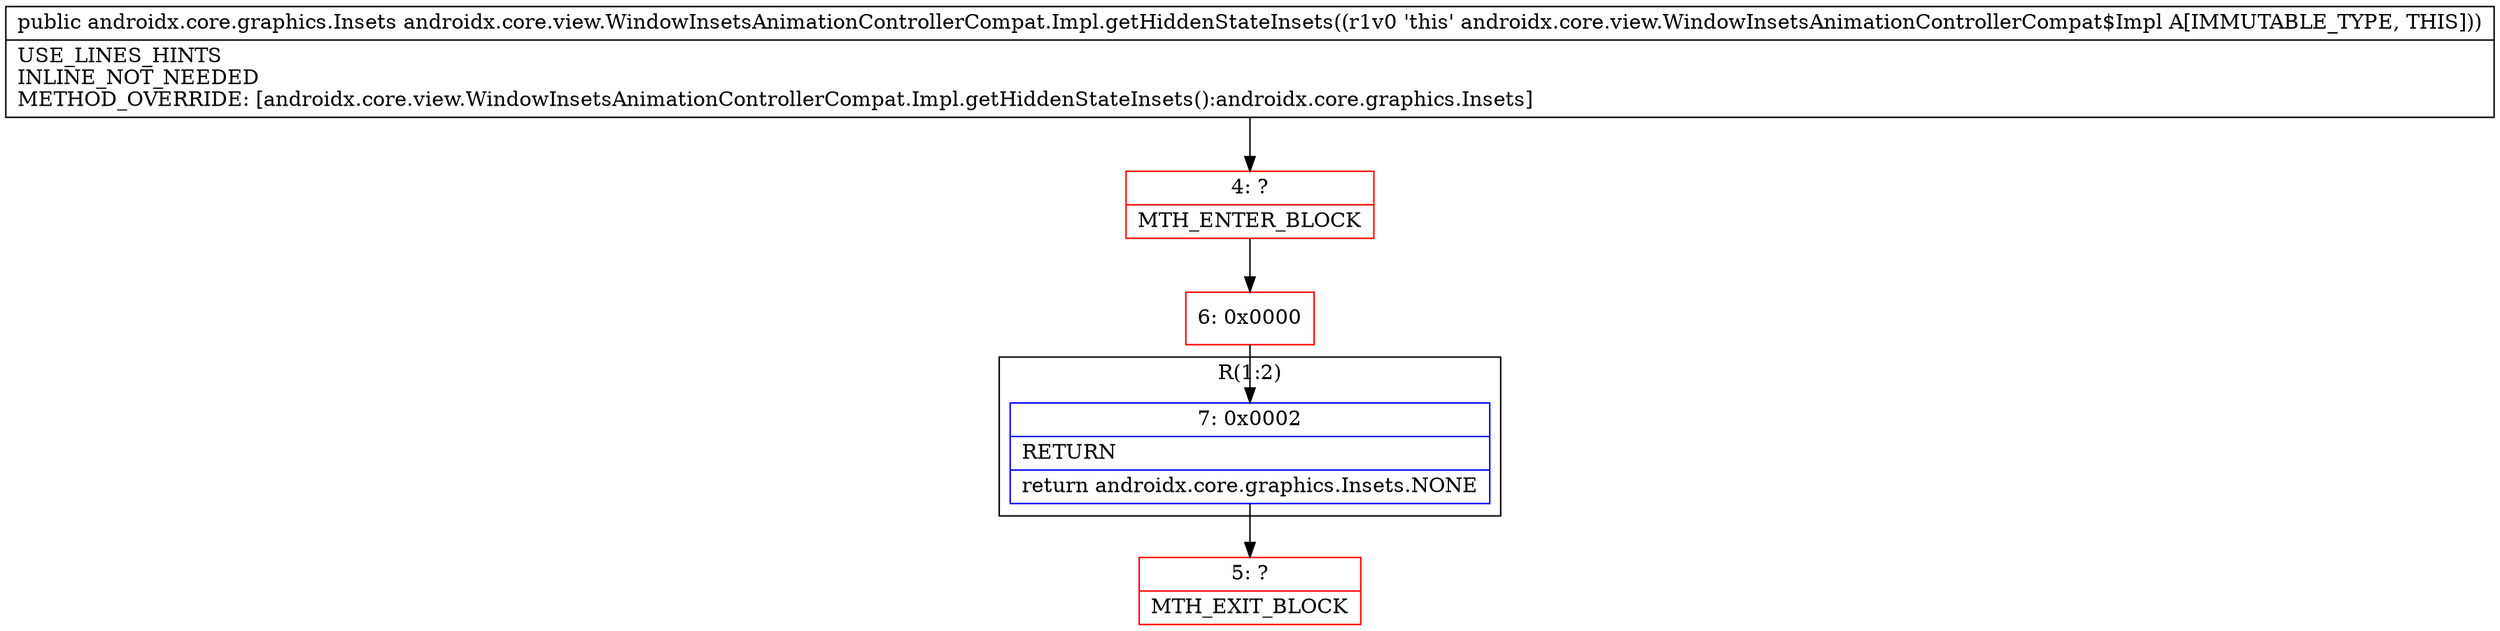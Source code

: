 digraph "CFG forandroidx.core.view.WindowInsetsAnimationControllerCompat.Impl.getHiddenStateInsets()Landroidx\/core\/graphics\/Insets;" {
subgraph cluster_Region_1553814693 {
label = "R(1:2)";
node [shape=record,color=blue];
Node_7 [shape=record,label="{7\:\ 0x0002|RETURN\l|return androidx.core.graphics.Insets.NONE\l}"];
}
Node_4 [shape=record,color=red,label="{4\:\ ?|MTH_ENTER_BLOCK\l}"];
Node_6 [shape=record,color=red,label="{6\:\ 0x0000}"];
Node_5 [shape=record,color=red,label="{5\:\ ?|MTH_EXIT_BLOCK\l}"];
MethodNode[shape=record,label="{public androidx.core.graphics.Insets androidx.core.view.WindowInsetsAnimationControllerCompat.Impl.getHiddenStateInsets((r1v0 'this' androidx.core.view.WindowInsetsAnimationControllerCompat$Impl A[IMMUTABLE_TYPE, THIS]))  | USE_LINES_HINTS\lINLINE_NOT_NEEDED\lMETHOD_OVERRIDE: [androidx.core.view.WindowInsetsAnimationControllerCompat.Impl.getHiddenStateInsets():androidx.core.graphics.Insets]\l}"];
MethodNode -> Node_4;Node_7 -> Node_5;
Node_4 -> Node_6;
Node_6 -> Node_7;
}

